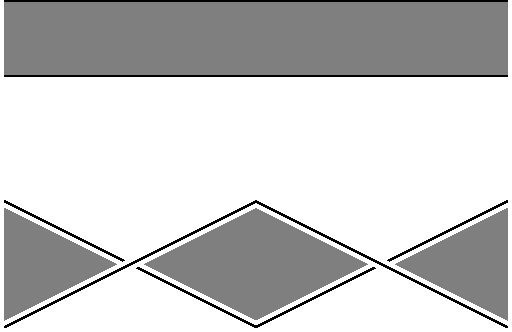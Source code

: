 /******************************************************************************
 *                                 LICENSE                                    *
 ******************************************************************************
 *  This file is part of Mathematics-and-Physics.                             *
 *                                                                            *
 *  Mathematics-and-Physics is free software: you can redistribute it and/or  *
 *  modify it under the terms of the GNU General Public License as published  *
 *  by the Free Software Foundation, either version 3 of the License, or      *
 *  (at your option) any later version.                                       *
 *                                                                            *
 *  Mathematics-and-Physics is distributed in the hope that it will be useful *
 *  but WITHOUT ANY WARRANTY; without even the implied warranty of            *
 *  MERCHANTABILITY or FITNESS FOR A PARTICULAR PURPOSE.  See the             *
 *  GNU General Public License for more details.                              *
 *                                                                            *
 *  You should have received a copy of the GNU General Public License         *
 *  along with Mathematics-and-Physics.  If not, see                          *
 *  <https://www.gnu.org/licenses/>.                                          *
 ******************************************************************************/

/*  Size of the figure.                                                       */
size(256);

defaultpen(black + linewidth(0.7pt));

pair A1 = (0.0, 0.0);
pair A2 = (1.0, -0.5);
pair A3 = (2.0, 0.0);

pair B1 = (0.0, -0.5);
pair B2 = (1.0, 0.0);
pair B3 = (2.0, -0.5);

pair C0 = (0.0, 0.5);
pair C1 = (2.0, 0.5);

pair D0 = (0.0, 0.8);
pair D1 = (2.0, 0.8);

pair E1 = (0.5, -0.25);
pair E2 = (1.5, -0.25);

filldraw(A1 -- E1 -- B1 -- cycle, grey, invisible);
filldraw(A3 -- E2 -- B3 -- cycle, grey, invisible);
filldraw(E1 -- A2 -- E2 -- B2 -- cycle, grey, invisible);
draw(A1 -- A2 -- A3, white+linewidth(5.0pt));
draw(A1 -- A2 -- A3);
draw(B1 -- B2 -- B3, white+linewidth(5.0pt));
draw(B1 -- B2 -- B3);

filldraw(C0 -- C1 -- D1 -- D0 -- cycle, grey, invisible);
draw(C0 -- C1);
draw(D0 -- D1);
